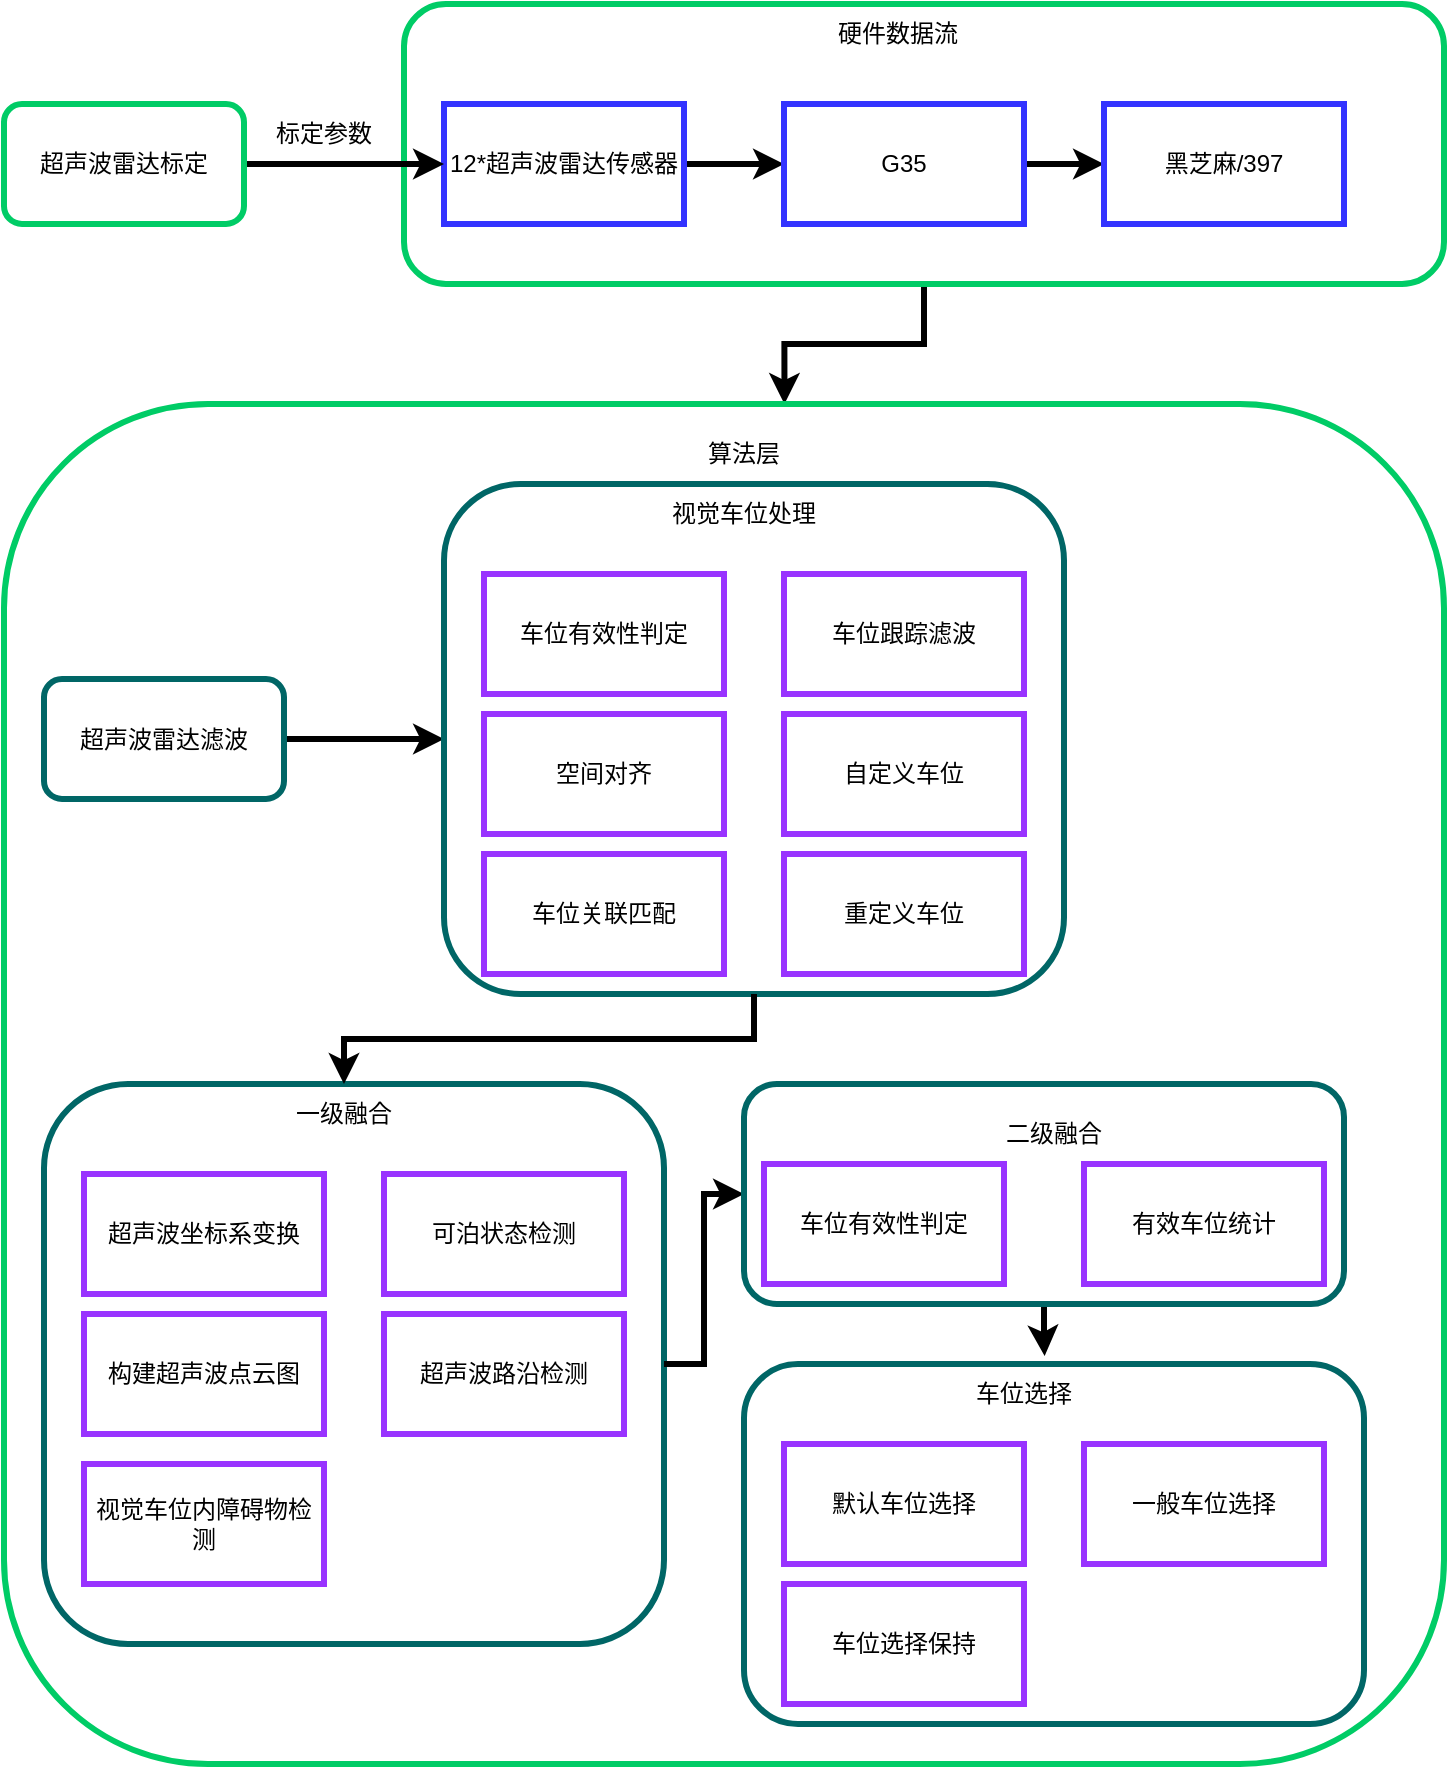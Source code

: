 <mxfile version="20.6.0" type="github">
  <diagram id="mb-tZgp3zU6TYsqnozkC" name="第 1 页">
    <mxGraphModel dx="1025" dy="99" grid="1" gridSize="10" guides="1" tooltips="1" connect="1" arrows="1" fold="1" page="1" pageScale="1" pageWidth="827" pageHeight="1169" math="0" shadow="0">
      <root>
        <mxCell id="0" />
        <mxCell id="1" parent="0" />
        <mxCell id="66FuJ6tfi-zrDr_wdLSn-52" style="edgeStyle=orthogonalEdgeStyle;rounded=0;orthogonalLoop=1;jettySize=auto;html=1;strokeWidth=3;entryX=0.542;entryY=0;entryDx=0;entryDy=0;entryPerimeter=0;" edge="1" parent="1" source="66FuJ6tfi-zrDr_wdLSn-44" target="66FuJ6tfi-zrDr_wdLSn-12">
          <mxGeometry relative="1" as="geometry">
            <mxPoint x="390" y="195" as="targetPoint" />
          </mxGeometry>
        </mxCell>
        <mxCell id="66FuJ6tfi-zrDr_wdLSn-44" value="" style="rounded=1;whiteSpace=wrap;html=1;strokeColor=#00CC66;strokeWidth=3;" vertex="1" parent="1">
          <mxGeometry x="200" y="20" width="520" height="140" as="geometry" />
        </mxCell>
        <mxCell id="66FuJ6tfi-zrDr_wdLSn-9" style="edgeStyle=orthogonalEdgeStyle;rounded=0;orthogonalLoop=1;jettySize=auto;html=1;entryX=0;entryY=0.5;entryDx=0;entryDy=0;strokeWidth=3;" edge="1" parent="1" source="66FuJ6tfi-zrDr_wdLSn-1" target="66FuJ6tfi-zrDr_wdLSn-8">
          <mxGeometry relative="1" as="geometry" />
        </mxCell>
        <mxCell id="66FuJ6tfi-zrDr_wdLSn-1" value="12*超声波雷达传感器" style="rounded=0;whiteSpace=wrap;html=1;strokeWidth=3;strokeColor=#3333FF;" vertex="1" parent="1">
          <mxGeometry x="220" y="70" width="120" height="60" as="geometry" />
        </mxCell>
        <mxCell id="66FuJ6tfi-zrDr_wdLSn-5" style="edgeStyle=orthogonalEdgeStyle;rounded=0;orthogonalLoop=1;jettySize=auto;html=1;strokeWidth=3;" edge="1" parent="1" source="66FuJ6tfi-zrDr_wdLSn-4" target="66FuJ6tfi-zrDr_wdLSn-1">
          <mxGeometry relative="1" as="geometry" />
        </mxCell>
        <mxCell id="66FuJ6tfi-zrDr_wdLSn-4" value="超声波雷达标定" style="rounded=1;whiteSpace=wrap;html=1;strokeColor=#00CC66;strokeWidth=3;" vertex="1" parent="1">
          <mxGeometry y="70" width="120" height="60" as="geometry" />
        </mxCell>
        <mxCell id="66FuJ6tfi-zrDr_wdLSn-6" value="标定参数" style="text;html=1;strokeColor=none;fillColor=none;align=center;verticalAlign=middle;whiteSpace=wrap;rounded=0;strokeWidth=3;" vertex="1" parent="1">
          <mxGeometry x="130" y="70" width="60" height="30" as="geometry" />
        </mxCell>
        <mxCell id="66FuJ6tfi-zrDr_wdLSn-11" value="" style="edgeStyle=orthogonalEdgeStyle;rounded=0;orthogonalLoop=1;jettySize=auto;html=1;strokeWidth=3;" edge="1" parent="1" source="66FuJ6tfi-zrDr_wdLSn-8" target="66FuJ6tfi-zrDr_wdLSn-10">
          <mxGeometry relative="1" as="geometry" />
        </mxCell>
        <mxCell id="66FuJ6tfi-zrDr_wdLSn-8" value="G35" style="rounded=0;whiteSpace=wrap;html=1;strokeWidth=3;strokeColor=#3333FF;" vertex="1" parent="1">
          <mxGeometry x="390" y="70" width="120" height="60" as="geometry" />
        </mxCell>
        <mxCell id="66FuJ6tfi-zrDr_wdLSn-10" value="黑芝麻/397" style="rounded=0;whiteSpace=wrap;html=1;strokeWidth=3;strokeColor=#3333FF;" vertex="1" parent="1">
          <mxGeometry x="550" y="70" width="120" height="60" as="geometry" />
        </mxCell>
        <mxCell id="66FuJ6tfi-zrDr_wdLSn-12" value="" style="rounded=1;whiteSpace=wrap;html=1;strokeColor=#00CC66;strokeWidth=3;" vertex="1" parent="1">
          <mxGeometry y="220" width="720" height="680" as="geometry" />
        </mxCell>
        <mxCell id="66FuJ6tfi-zrDr_wdLSn-55" style="edgeStyle=orthogonalEdgeStyle;rounded=0;orthogonalLoop=1;jettySize=auto;html=1;strokeWidth=3;entryX=0;entryY=0.5;entryDx=0;entryDy=0;" edge="1" parent="1" source="66FuJ6tfi-zrDr_wdLSn-14" target="66FuJ6tfi-zrDr_wdLSn-15">
          <mxGeometry relative="1" as="geometry" />
        </mxCell>
        <mxCell id="66FuJ6tfi-zrDr_wdLSn-14" value="超声波雷达滤波" style="rounded=1;whiteSpace=wrap;html=1;strokeColor=#006666;strokeWidth=3;" vertex="1" parent="1">
          <mxGeometry x="20" y="357.5" width="120" height="60" as="geometry" />
        </mxCell>
        <mxCell id="66FuJ6tfi-zrDr_wdLSn-24" value="" style="group" vertex="1" connectable="0" parent="1">
          <mxGeometry x="220" y="260" width="310" height="255" as="geometry" />
        </mxCell>
        <mxCell id="66FuJ6tfi-zrDr_wdLSn-15" value="" style="rounded=1;whiteSpace=wrap;html=1;strokeColor=#006666;strokeWidth=3;" vertex="1" parent="66FuJ6tfi-zrDr_wdLSn-24">
          <mxGeometry width="310" height="255" as="geometry" />
        </mxCell>
        <mxCell id="66FuJ6tfi-zrDr_wdLSn-16" value="车位有效性判定" style="rounded=0;whiteSpace=wrap;html=1;strokeColor=#9933FF;strokeWidth=3;" vertex="1" parent="66FuJ6tfi-zrDr_wdLSn-24">
          <mxGeometry x="20" y="45" width="120" height="60" as="geometry" />
        </mxCell>
        <mxCell id="66FuJ6tfi-zrDr_wdLSn-17" value="视觉车位处理" style="text;html=1;strokeColor=none;fillColor=none;align=center;verticalAlign=middle;whiteSpace=wrap;rounded=0;strokeWidth=3;" vertex="1" parent="66FuJ6tfi-zrDr_wdLSn-24">
          <mxGeometry x="110" width="80" height="30" as="geometry" />
        </mxCell>
        <mxCell id="66FuJ6tfi-zrDr_wdLSn-19" value="空间对齐" style="rounded=0;whiteSpace=wrap;html=1;strokeColor=#9933FF;strokeWidth=3;" vertex="1" parent="66FuJ6tfi-zrDr_wdLSn-24">
          <mxGeometry x="20" y="115" width="120" height="60" as="geometry" />
        </mxCell>
        <mxCell id="66FuJ6tfi-zrDr_wdLSn-20" value="车位关联匹配" style="rounded=0;whiteSpace=wrap;html=1;strokeColor=#9933FF;strokeWidth=3;" vertex="1" parent="66FuJ6tfi-zrDr_wdLSn-24">
          <mxGeometry x="20" y="185" width="120" height="60" as="geometry" />
        </mxCell>
        <mxCell id="66FuJ6tfi-zrDr_wdLSn-21" value="车位跟踪滤波" style="rounded=0;whiteSpace=wrap;html=1;strokeColor=#9933FF;strokeWidth=3;" vertex="1" parent="66FuJ6tfi-zrDr_wdLSn-24">
          <mxGeometry x="170" y="45" width="120" height="60" as="geometry" />
        </mxCell>
        <mxCell id="66FuJ6tfi-zrDr_wdLSn-22" value="自定义车位" style="rounded=0;whiteSpace=wrap;html=1;strokeColor=#9933FF;strokeWidth=3;" vertex="1" parent="66FuJ6tfi-zrDr_wdLSn-24">
          <mxGeometry x="170" y="115" width="120" height="60" as="geometry" />
        </mxCell>
        <mxCell id="66FuJ6tfi-zrDr_wdLSn-23" value="重定义车位" style="rounded=0;whiteSpace=wrap;html=1;strokeColor=#9933FF;strokeWidth=3;" vertex="1" parent="66FuJ6tfi-zrDr_wdLSn-24">
          <mxGeometry x="170" y="185" width="120" height="60" as="geometry" />
        </mxCell>
        <mxCell id="66FuJ6tfi-zrDr_wdLSn-45" value="硬件数据流" style="text;html=1;strokeColor=none;fillColor=none;align=center;verticalAlign=middle;whiteSpace=wrap;rounded=0;strokeWidth=3;" vertex="1" parent="1">
          <mxGeometry x="404" y="20" width="86" height="30" as="geometry" />
        </mxCell>
        <mxCell id="66FuJ6tfi-zrDr_wdLSn-46" value="" style="group" vertex="1" connectable="0" parent="1">
          <mxGeometry x="20" y="560" width="310" height="280" as="geometry" />
        </mxCell>
        <mxCell id="66FuJ6tfi-zrDr_wdLSn-26" value="" style="rounded=1;whiteSpace=wrap;html=1;strokeColor=#006666;strokeWidth=3;" vertex="1" parent="66FuJ6tfi-zrDr_wdLSn-46">
          <mxGeometry width="310" height="280" as="geometry" />
        </mxCell>
        <mxCell id="66FuJ6tfi-zrDr_wdLSn-28" value="一级融合" style="text;html=1;strokeColor=none;fillColor=none;align=center;verticalAlign=middle;whiteSpace=wrap;rounded=0;strokeWidth=3;" vertex="1" parent="66FuJ6tfi-zrDr_wdLSn-46">
          <mxGeometry x="110" width="80" height="30" as="geometry" />
        </mxCell>
        <mxCell id="66FuJ6tfi-zrDr_wdLSn-29" value="超声波坐标系变换" style="rounded=0;whiteSpace=wrap;html=1;strokeColor=#9933FF;strokeWidth=3;" vertex="1" parent="66FuJ6tfi-zrDr_wdLSn-46">
          <mxGeometry x="20" y="45" width="120" height="60" as="geometry" />
        </mxCell>
        <mxCell id="66FuJ6tfi-zrDr_wdLSn-30" value="构建超声波点云图" style="rounded=0;whiteSpace=wrap;html=1;strokeColor=#9933FF;strokeWidth=3;" vertex="1" parent="66FuJ6tfi-zrDr_wdLSn-46">
          <mxGeometry x="20" y="115" width="120" height="60" as="geometry" />
        </mxCell>
        <mxCell id="66FuJ6tfi-zrDr_wdLSn-31" value="视觉车位内障碍物检测" style="rounded=0;whiteSpace=wrap;html=1;strokeColor=#9933FF;strokeWidth=3;" vertex="1" parent="66FuJ6tfi-zrDr_wdLSn-46">
          <mxGeometry x="20" y="190" width="120" height="60" as="geometry" />
        </mxCell>
        <mxCell id="66FuJ6tfi-zrDr_wdLSn-32" value="可泊状态检测" style="rounded=0;whiteSpace=wrap;html=1;strokeColor=#9933FF;strokeWidth=3;" vertex="1" parent="66FuJ6tfi-zrDr_wdLSn-46">
          <mxGeometry x="170" y="45" width="120" height="60" as="geometry" />
        </mxCell>
        <mxCell id="66FuJ6tfi-zrDr_wdLSn-33" value="超声波路沿检测" style="rounded=0;whiteSpace=wrap;html=1;strokeColor=#9933FF;strokeWidth=3;" vertex="1" parent="66FuJ6tfi-zrDr_wdLSn-46">
          <mxGeometry x="170" y="115" width="120" height="60" as="geometry" />
        </mxCell>
        <mxCell id="66FuJ6tfi-zrDr_wdLSn-48" value="" style="group" vertex="1" connectable="0" parent="1">
          <mxGeometry x="370" y="700" width="310" height="180" as="geometry" />
        </mxCell>
        <mxCell id="66FuJ6tfi-zrDr_wdLSn-38" value="" style="rounded=1;whiteSpace=wrap;html=1;strokeColor=#006666;strokeWidth=3;" vertex="1" parent="66FuJ6tfi-zrDr_wdLSn-48">
          <mxGeometry width="310" height="180" as="geometry" />
        </mxCell>
        <mxCell id="66FuJ6tfi-zrDr_wdLSn-39" value="默认车位选择" style="rounded=0;whiteSpace=wrap;html=1;strokeColor=#9933FF;strokeWidth=3;" vertex="1" parent="66FuJ6tfi-zrDr_wdLSn-48">
          <mxGeometry x="20" y="40" width="120" height="60" as="geometry" />
        </mxCell>
        <mxCell id="66FuJ6tfi-zrDr_wdLSn-40" value="车位选择" style="text;html=1;strokeColor=none;fillColor=none;align=center;verticalAlign=middle;whiteSpace=wrap;rounded=0;strokeWidth=3;" vertex="1" parent="66FuJ6tfi-zrDr_wdLSn-48">
          <mxGeometry x="100" width="80" height="30" as="geometry" />
        </mxCell>
        <mxCell id="66FuJ6tfi-zrDr_wdLSn-41" value="一般车位选择" style="rounded=0;whiteSpace=wrap;html=1;strokeColor=#9933FF;strokeWidth=3;" vertex="1" parent="66FuJ6tfi-zrDr_wdLSn-48">
          <mxGeometry x="170" y="40" width="120" height="60" as="geometry" />
        </mxCell>
        <mxCell id="66FuJ6tfi-zrDr_wdLSn-42" value="车位选择保持" style="rounded=0;whiteSpace=wrap;html=1;strokeColor=#9933FF;strokeWidth=3;" vertex="1" parent="66FuJ6tfi-zrDr_wdLSn-48">
          <mxGeometry x="20" y="110" width="120" height="60" as="geometry" />
        </mxCell>
        <mxCell id="66FuJ6tfi-zrDr_wdLSn-51" value="算法层" style="text;html=1;strokeColor=none;fillColor=none;align=center;verticalAlign=middle;whiteSpace=wrap;rounded=0;strokeWidth=3;" vertex="1" parent="1">
          <mxGeometry x="340" y="230" width="60" height="30" as="geometry" />
        </mxCell>
        <mxCell id="66FuJ6tfi-zrDr_wdLSn-56" style="edgeStyle=orthogonalEdgeStyle;rounded=0;orthogonalLoop=1;jettySize=auto;html=1;entryX=0.5;entryY=0;entryDx=0;entryDy=0;strokeWidth=3;exitX=0.5;exitY=1;exitDx=0;exitDy=0;" edge="1" parent="1" source="66FuJ6tfi-zrDr_wdLSn-15" target="66FuJ6tfi-zrDr_wdLSn-28">
          <mxGeometry relative="1" as="geometry" />
        </mxCell>
        <mxCell id="66FuJ6tfi-zrDr_wdLSn-57" style="edgeStyle=orthogonalEdgeStyle;rounded=0;orthogonalLoop=1;jettySize=auto;html=1;entryX=0;entryY=0.5;entryDx=0;entryDy=0;strokeWidth=3;" edge="1" parent="1" source="66FuJ6tfi-zrDr_wdLSn-26" target="66FuJ6tfi-zrDr_wdLSn-34">
          <mxGeometry relative="1" as="geometry" />
        </mxCell>
        <mxCell id="66FuJ6tfi-zrDr_wdLSn-58" style="edgeStyle=orthogonalEdgeStyle;rounded=0;orthogonalLoop=1;jettySize=auto;html=1;strokeWidth=3;entryX=0.629;entryY=-0.135;entryDx=0;entryDy=0;entryPerimeter=0;" edge="1" parent="1" source="66FuJ6tfi-zrDr_wdLSn-34" target="66FuJ6tfi-zrDr_wdLSn-40">
          <mxGeometry relative="1" as="geometry">
            <mxPoint x="520" y="690" as="targetPoint" />
          </mxGeometry>
        </mxCell>
        <mxCell id="66FuJ6tfi-zrDr_wdLSn-34" value="" style="rounded=1;whiteSpace=wrap;html=1;strokeColor=#006666;strokeWidth=3;" vertex="1" parent="1">
          <mxGeometry x="370" y="560" width="300" height="110" as="geometry" />
        </mxCell>
        <mxCell id="66FuJ6tfi-zrDr_wdLSn-35" value="二级融合" style="text;html=1;strokeColor=none;fillColor=none;align=center;verticalAlign=middle;whiteSpace=wrap;rounded=0;strokeWidth=3;" vertex="1" parent="1">
          <mxGeometry x="485" y="570" width="80" height="30" as="geometry" />
        </mxCell>
        <mxCell id="66FuJ6tfi-zrDr_wdLSn-36" value="车位有效性判定" style="rounded=0;whiteSpace=wrap;html=1;strokeColor=#9933FF;strokeWidth=3;" vertex="1" parent="1">
          <mxGeometry x="380" y="600" width="120" height="60" as="geometry" />
        </mxCell>
        <mxCell id="66FuJ6tfi-zrDr_wdLSn-37" value="有效车位统计" style="rounded=0;whiteSpace=wrap;html=1;strokeColor=#9933FF;strokeWidth=3;" vertex="1" parent="1">
          <mxGeometry x="540" y="600" width="120" height="60" as="geometry" />
        </mxCell>
      </root>
    </mxGraphModel>
  </diagram>
</mxfile>
